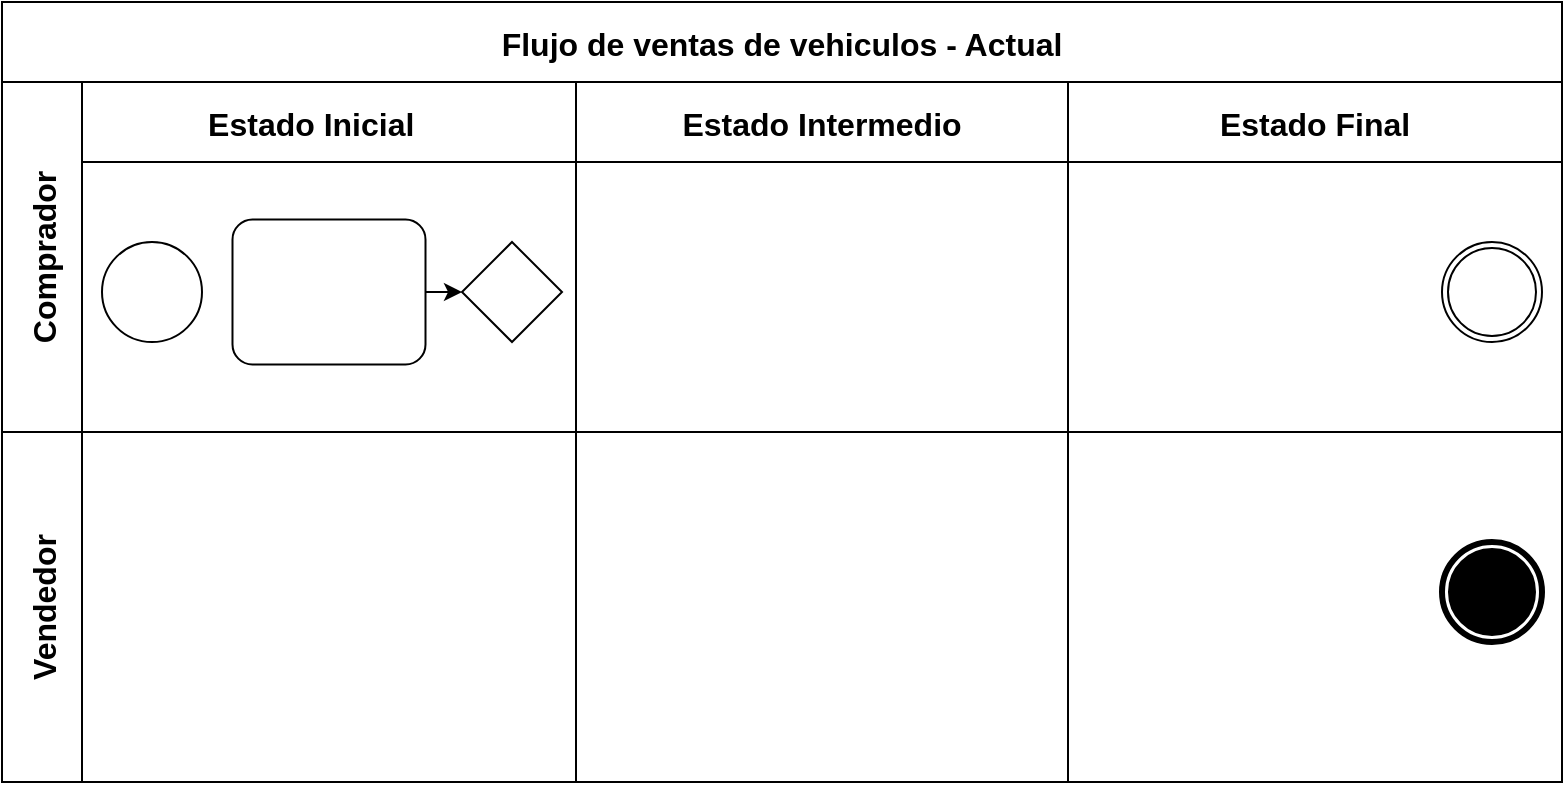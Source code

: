 <mxfile version="20.8.16" type="device" pages="2"><diagram name="Ventas - Actual" id="oVlgsPb2RUgOklmDhtmg"><mxGraphModel dx="864" dy="556" grid="1" gridSize="10" guides="1" tooltips="1" connect="1" arrows="1" fold="1" page="1" pageScale="1" pageWidth="827" pageHeight="1169" background="none" math="0" shadow="0"><root><mxCell id="0"/><mxCell id="1" parent="0"/><mxCell id="HbOruhfmt2IFtoLGY7Lj-1" value="Flujo de ventas de vehiculos - Actual" style="shape=table;childLayout=tableLayout;startSize=40;collapsible=0;recursiveResize=0;expand=0;fontSize=16;fontStyle=1;swimlaneFillColor=none;" vertex="1" parent="1"><mxGeometry x="20" y="90" width="780" height="390" as="geometry"/></mxCell><mxCell id="HbOruhfmt2IFtoLGY7Lj-2" value="Comprador" style="shape=tableRow;horizontal=0;swimlaneHead=0;swimlaneBody=0;top=0;left=0;strokeColor=inherit;bottom=0;right=0;dropTarget=0;fontStyle=1;fillColor=none;points=[[0,0.5],[1,0.5]];portConstraint=eastwest;startSize=40;collapsible=0;recursiveResize=0;expand=0;fontSize=16;" vertex="1" parent="HbOruhfmt2IFtoLGY7Lj-1"><mxGeometry y="40" width="780" height="175" as="geometry"/></mxCell><mxCell id="HbOruhfmt2IFtoLGY7Lj-3" value="Estado Inicial    " style="swimlane;swimlaneHead=0;swimlaneBody=0;fontStyle=1;strokeColor=inherit;connectable=0;fillColor=none;startSize=40;collapsible=0;recursiveResize=0;expand=0;fontSize=16;" vertex="1" parent="HbOruhfmt2IFtoLGY7Lj-2"><mxGeometry x="40" width="247" height="175" as="geometry"><mxRectangle width="247" height="175" as="alternateBounds"/></mxGeometry></mxCell><mxCell id="Y3HWETtE1d7CdhjNZwFy-1" value="" style="points=[[0.145,0.145,0],[0.5,0,0],[0.855,0.145,0],[1,0.5,0],[0.855,0.855,0],[0.5,1,0],[0.145,0.855,0],[0,0.5,0]];shape=mxgraph.bpmn.event;html=1;verticalLabelPosition=bottom;labelBackgroundColor=#ffffff;verticalAlign=top;align=center;perimeter=ellipsePerimeter;outlineConnect=0;aspect=fixed;outline=standard;symbol=general;" vertex="1" parent="HbOruhfmt2IFtoLGY7Lj-3"><mxGeometry x="10" y="80" width="50" height="50" as="geometry"/></mxCell><mxCell id="Y3HWETtE1d7CdhjNZwFy-6" style="edgeStyle=orthogonalEdgeStyle;rounded=0;orthogonalLoop=1;jettySize=auto;html=1;exitX=1;exitY=0.5;exitDx=0;exitDy=0;exitPerimeter=0;entryX=0;entryY=0.5;entryDx=0;entryDy=0;entryPerimeter=0;" edge="1" parent="HbOruhfmt2IFtoLGY7Lj-3" source="Y3HWETtE1d7CdhjNZwFy-4" target="Y3HWETtE1d7CdhjNZwFy-5"><mxGeometry relative="1" as="geometry"/></mxCell><mxCell id="Y3HWETtE1d7CdhjNZwFy-4" value="" style="points=[[0.25,0,0],[0.5,0,0],[0.75,0,0],[1,0.25,0],[1,0.5,0],[1,0.75,0],[0.75,1,0],[0.5,1,0],[0.25,1,0],[0,0.75,0],[0,0.5,0],[0,0.25,0]];shape=mxgraph.bpmn.task;whiteSpace=wrap;rectStyle=rounded;size=10;html=1;taskMarker=abstract;" vertex="1" parent="HbOruhfmt2IFtoLGY7Lj-3"><mxGeometry x="75.25" y="68.75" width="96.5" height="72.5" as="geometry"/></mxCell><mxCell id="Y3HWETtE1d7CdhjNZwFy-5" value="" style="points=[[0.25,0.25,0],[0.5,0,0],[0.75,0.25,0],[1,0.5,0],[0.75,0.75,0],[0.5,1,0],[0.25,0.75,0],[0,0.5,0]];shape=mxgraph.bpmn.gateway2;html=1;verticalLabelPosition=bottom;labelBackgroundColor=#ffffff;verticalAlign=top;align=center;perimeter=rhombusPerimeter;outlineConnect=0;outline=none;symbol=none;" vertex="1" parent="HbOruhfmt2IFtoLGY7Lj-3"><mxGeometry x="190" y="80" width="50" height="50" as="geometry"/></mxCell><mxCell id="HbOruhfmt2IFtoLGY7Lj-4" value="Estado Intermedio" style="swimlane;swimlaneHead=0;swimlaneBody=0;fontStyle=1;strokeColor=inherit;connectable=0;fillColor=none;startSize=40;collapsible=0;recursiveResize=0;expand=0;fontSize=16;" vertex="1" parent="HbOruhfmt2IFtoLGY7Lj-2"><mxGeometry x="287" width="246" height="175" as="geometry"><mxRectangle width="246" height="175" as="alternateBounds"/></mxGeometry></mxCell><mxCell id="HbOruhfmt2IFtoLGY7Lj-5" value="Estado Final" style="swimlane;swimlaneHead=0;swimlaneBody=0;fontStyle=1;strokeColor=inherit;connectable=0;fillColor=none;startSize=40;collapsible=0;recursiveResize=0;expand=0;fontSize=16;" vertex="1" parent="HbOruhfmt2IFtoLGY7Lj-2"><mxGeometry x="533" width="247" height="175" as="geometry"><mxRectangle width="247" height="175" as="alternateBounds"/></mxGeometry></mxCell><mxCell id="Y3HWETtE1d7CdhjNZwFy-3" value="" style="points=[[0.145,0.145,0],[0.5,0,0],[0.855,0.145,0],[1,0.5,0],[0.855,0.855,0],[0.5,1,0],[0.145,0.855,0],[0,0.5,0]];shape=mxgraph.bpmn.event;html=1;verticalLabelPosition=bottom;labelBackgroundColor=#ffffff;verticalAlign=top;align=center;perimeter=ellipsePerimeter;outlineConnect=0;aspect=fixed;outline=throwing;symbol=general;" vertex="1" parent="HbOruhfmt2IFtoLGY7Lj-5"><mxGeometry x="187" y="80" width="50" height="50" as="geometry"/></mxCell><mxCell id="HbOruhfmt2IFtoLGY7Lj-6" value="Vendedor" style="shape=tableRow;horizontal=0;swimlaneHead=0;swimlaneBody=0;top=0;left=0;strokeColor=inherit;bottom=0;right=0;dropTarget=0;fontStyle=1;fillColor=none;points=[[0,0.5],[1,0.5]];portConstraint=eastwest;startSize=40;collapsible=0;recursiveResize=0;expand=0;fontSize=16;" vertex="1" parent="HbOruhfmt2IFtoLGY7Lj-1"><mxGeometry y="215" width="780" height="175" as="geometry"/></mxCell><mxCell id="HbOruhfmt2IFtoLGY7Lj-7" value="" style="swimlane;swimlaneHead=0;swimlaneBody=0;fontStyle=1;connectable=0;strokeColor=inherit;fillColor=none;startSize=0;collapsible=0;recursiveResize=0;expand=0;fontSize=16;" vertex="1" parent="HbOruhfmt2IFtoLGY7Lj-6"><mxGeometry x="40" width="247" height="175" as="geometry"><mxRectangle width="247" height="175" as="alternateBounds"/></mxGeometry></mxCell><mxCell id="HbOruhfmt2IFtoLGY7Lj-8" value="" style="swimlane;swimlaneHead=0;swimlaneBody=0;fontStyle=1;connectable=0;strokeColor=inherit;fillColor=none;startSize=0;collapsible=0;recursiveResize=0;expand=0;fontSize=16;" vertex="1" parent="HbOruhfmt2IFtoLGY7Lj-6"><mxGeometry x="287" width="246" height="175" as="geometry"><mxRectangle width="246" height="175" as="alternateBounds"/></mxGeometry></mxCell><mxCell id="HbOruhfmt2IFtoLGY7Lj-9" value="" style="swimlane;swimlaneHead=0;swimlaneBody=0;fontStyle=1;connectable=0;strokeColor=inherit;fillColor=none;startSize=0;collapsible=0;recursiveResize=0;expand=0;fontSize=16;" vertex="1" parent="HbOruhfmt2IFtoLGY7Lj-6"><mxGeometry x="533" width="247" height="175" as="geometry"><mxRectangle width="247" height="175" as="alternateBounds"/></mxGeometry></mxCell><mxCell id="Y3HWETtE1d7CdhjNZwFy-2" value="" style="points=[[0.145,0.145,0],[0.5,0,0],[0.855,0.145,0],[1,0.5,0],[0.855,0.855,0],[0.5,1,0],[0.145,0.855,0],[0,0.5,0]];shape=mxgraph.bpmn.event;html=1;verticalLabelPosition=bottom;labelBackgroundColor=#ffffff;verticalAlign=top;align=center;perimeter=ellipsePerimeter;outlineConnect=0;aspect=fixed;outline=end;symbol=terminate;" vertex="1" parent="HbOruhfmt2IFtoLGY7Lj-9"><mxGeometry x="187" y="55" width="50" height="50" as="geometry"/></mxCell></root></mxGraphModel></diagram><diagram id="6diYgYqhbeqfpD2HEArs" name="Ventas - Objetivo"><mxGraphModel dx="864" dy="556" grid="1" gridSize="10" guides="1" tooltips="1" connect="1" arrows="1" fold="1" page="1" pageScale="1" pageWidth="827" pageHeight="1169" math="0" shadow="0"><root><mxCell id="0"/><mxCell id="1" parent="0"/></root></mxGraphModel></diagram></mxfile>
